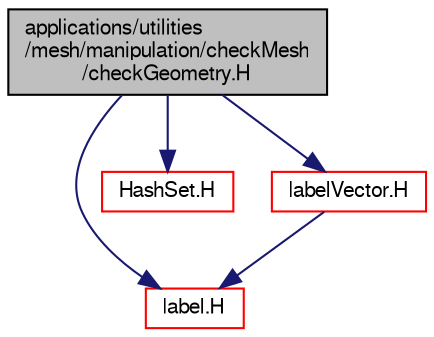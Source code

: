 digraph "applications/utilities/mesh/manipulation/checkMesh/checkGeometry.H"
{
  bgcolor="transparent";
  edge [fontname="FreeSans",fontsize="10",labelfontname="FreeSans",labelfontsize="10"];
  node [fontname="FreeSans",fontsize="10",shape=record];
  Node0 [label="applications/utilities\l/mesh/manipulation/checkMesh\l/checkGeometry.H",height=0.2,width=0.4,color="black", fillcolor="grey75", style="filled", fontcolor="black"];
  Node0 -> Node1 [color="midnightblue",fontsize="10",style="solid",fontname="FreeSans"];
  Node1 [label="label.H",height=0.2,width=0.4,color="red",URL="$a12371.html"];
  Node0 -> Node7 [color="midnightblue",fontsize="10",style="solid",fontname="FreeSans"];
  Node7 [label="HashSet.H",height=0.2,width=0.4,color="red",URL="$a08471.html"];
  Node0 -> Node48 [color="midnightblue",fontsize="10",style="solid",fontname="FreeSans"];
  Node48 [label="labelVector.H",height=0.2,width=0.4,color="red",URL="$a12812.html"];
  Node48 -> Node1 [color="midnightblue",fontsize="10",style="solid",fontname="FreeSans"];
}
